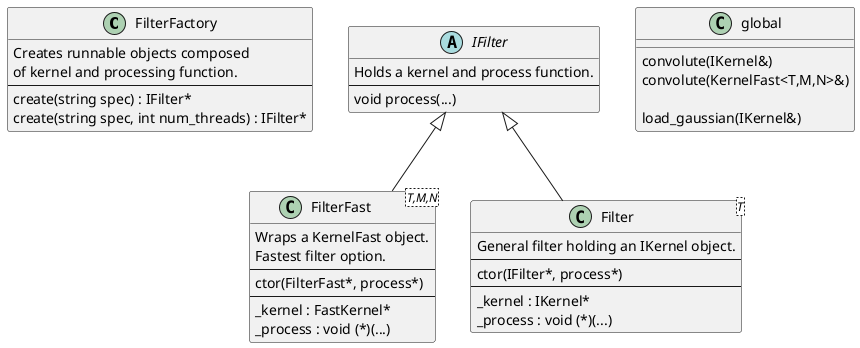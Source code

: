@startuml

class FilterFactory {
    Creates runnable objects composed
    of kernel and processing function.
    ---
    create(string spec) : IFilter*
    create(string spec, int num_threads) : IFilter*
}

abstract IFilter {
    Holds a kernel and process function.
    ---
    void process(...)
}

class FilterFast<T,M,N> {
    Wraps a KernelFast object.
    Fastest filter option.
    ---
    ctor(FilterFast*, process*)
    ---
    {field} _kernel : FastKernel*
    {field} _process : void (*)(...)
}

class Filter<T> {
    General filter holding an IKernel object.
    ---
    ctor(IFilter*, process*)
    ---
    {field} _kernel : IKernel*
    {field} _process : void (*)(...)
}


IFilter <|-- FilterFast
IFilter <|-- Filter


class global {
    convolute(IKernel&)
    convolute(KernelFast<T,M,N>&)

    load_gaussian(IKernel&)
}



@enduml
